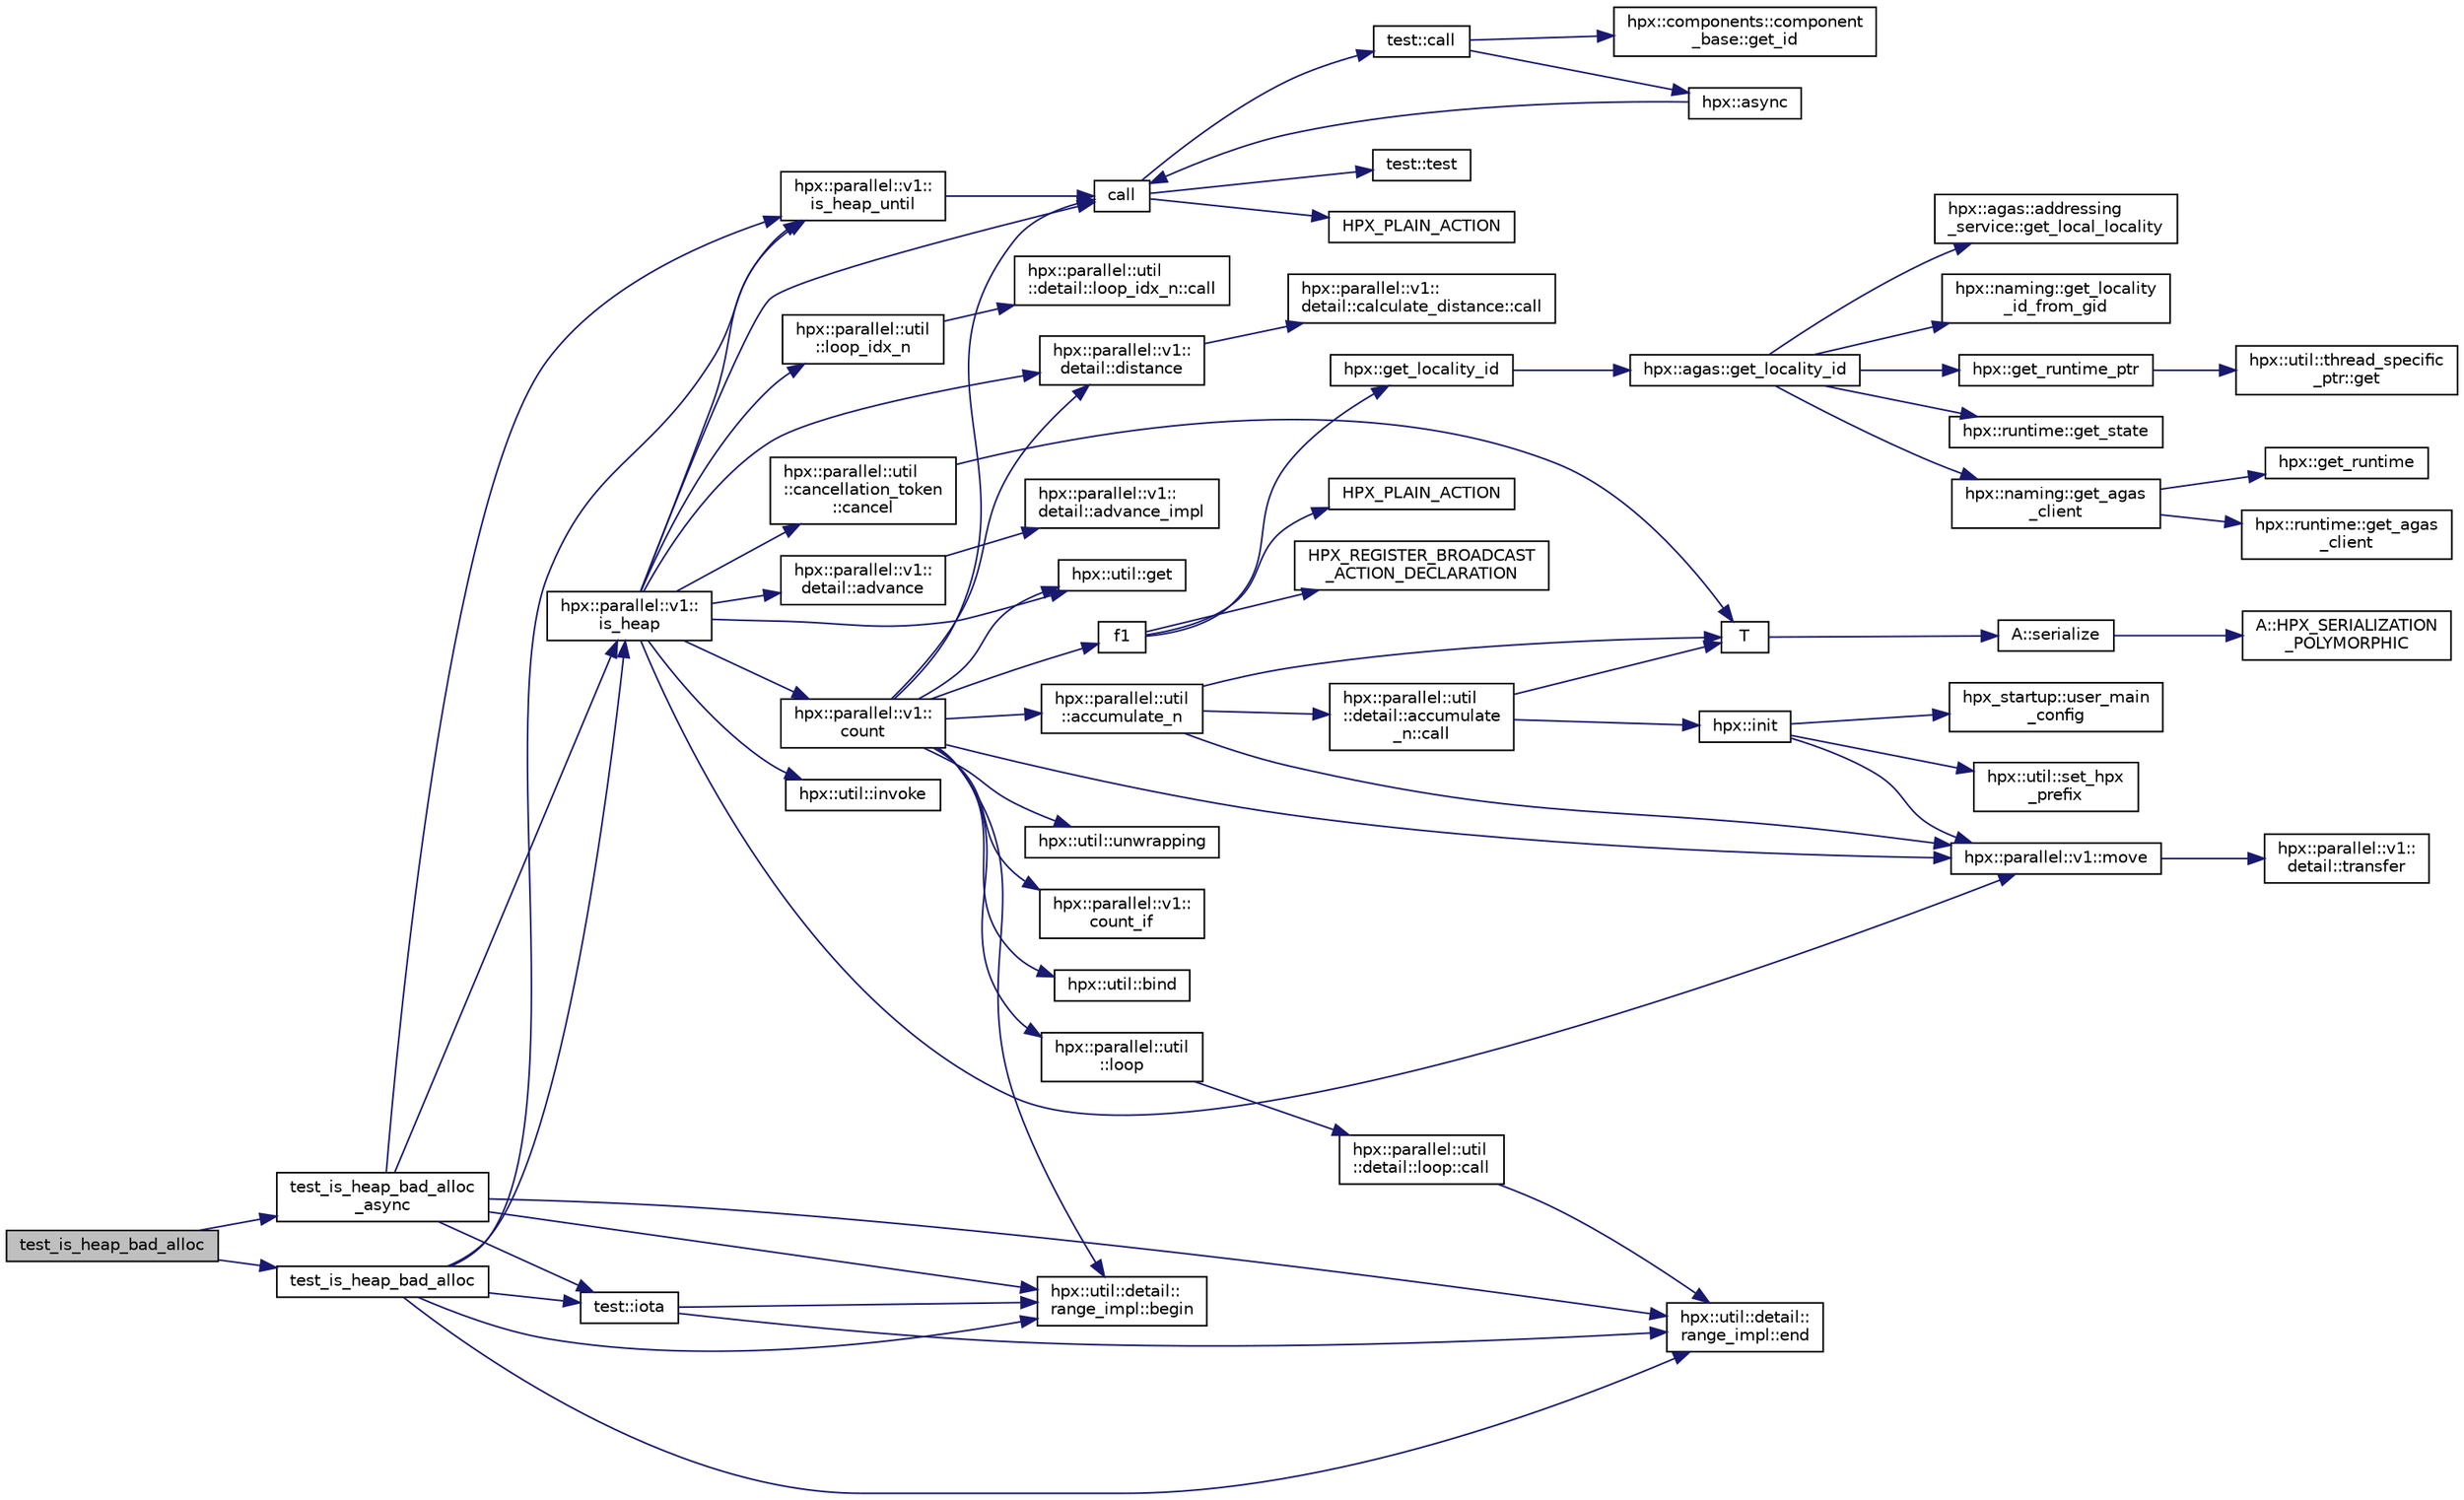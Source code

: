 digraph "test_is_heap_bad_alloc"
{
  edge [fontname="Helvetica",fontsize="10",labelfontname="Helvetica",labelfontsize="10"];
  node [fontname="Helvetica",fontsize="10",shape=record];
  rankdir="LR";
  Node213 [label="test_is_heap_bad_alloc",height=0.2,width=0.4,color="black", fillcolor="grey75", style="filled", fontcolor="black"];
  Node213 -> Node214 [color="midnightblue",fontsize="10",style="solid",fontname="Helvetica"];
  Node214 [label="test_is_heap_bad_alloc",height=0.2,width=0.4,color="black", fillcolor="white", style="filled",URL="$d7/ddd/is__heap__tests_8hpp.html#a9f667f8b91845e9da03ca353fac5e93c"];
  Node214 -> Node215 [color="midnightblue",fontsize="10",style="solid",fontname="Helvetica"];
  Node215 [label="test::iota",height=0.2,width=0.4,color="black", fillcolor="white", style="filled",URL="$df/d04/namespacetest.html#abdbbc37e6fb67287495e853a554c493a"];
  Node215 -> Node216 [color="midnightblue",fontsize="10",style="solid",fontname="Helvetica"];
  Node216 [label="hpx::util::detail::\lrange_impl::begin",height=0.2,width=0.4,color="black", fillcolor="white", style="filled",URL="$d4/d4a/namespacehpx_1_1util_1_1detail_1_1range__impl.html#a31e165df2b865cdd961f35ce938db41a"];
  Node215 -> Node217 [color="midnightblue",fontsize="10",style="solid",fontname="Helvetica"];
  Node217 [label="hpx::util::detail::\lrange_impl::end",height=0.2,width=0.4,color="black", fillcolor="white", style="filled",URL="$d4/d4a/namespacehpx_1_1util_1_1detail_1_1range__impl.html#afb2ea48b0902f52ee4d8b764807b4316"];
  Node214 -> Node216 [color="midnightblue",fontsize="10",style="solid",fontname="Helvetica"];
  Node214 -> Node217 [color="midnightblue",fontsize="10",style="solid",fontname="Helvetica"];
  Node214 -> Node218 [color="midnightblue",fontsize="10",style="solid",fontname="Helvetica"];
  Node218 [label="hpx::parallel::v1::\lis_heap",height=0.2,width=0.4,color="black", fillcolor="white", style="filled",URL="$db/db9/namespacehpx_1_1parallel_1_1v1.html#aac059f3475e076e09d839022cbe17da9"];
  Node218 -> Node219 [color="midnightblue",fontsize="10",style="solid",fontname="Helvetica"];
  Node219 [label="call",height=0.2,width=0.4,color="black", fillcolor="white", style="filled",URL="$d2/d67/promise__1620_8cpp.html#a58357f0b82bc761e1d0b9091ed563a70"];
  Node219 -> Node220 [color="midnightblue",fontsize="10",style="solid",fontname="Helvetica"];
  Node220 [label="test::test",height=0.2,width=0.4,color="black", fillcolor="white", style="filled",URL="$d8/d89/structtest.html#ab42d5ece712d716b04cb3f686f297a26"];
  Node219 -> Node221 [color="midnightblue",fontsize="10",style="solid",fontname="Helvetica"];
  Node221 [label="HPX_PLAIN_ACTION",height=0.2,width=0.4,color="black", fillcolor="white", style="filled",URL="$d2/d67/promise__1620_8cpp.html#ab96aab827a4b1fcaf66cfe0ba83fef23"];
  Node219 -> Node222 [color="midnightblue",fontsize="10",style="solid",fontname="Helvetica"];
  Node222 [label="test::call",height=0.2,width=0.4,color="black", fillcolor="white", style="filled",URL="$d8/d89/structtest.html#aeb29e7ed6518b9426ccf1344c52620ae"];
  Node222 -> Node223 [color="midnightblue",fontsize="10",style="solid",fontname="Helvetica"];
  Node223 [label="hpx::async",height=0.2,width=0.4,color="black", fillcolor="white", style="filled",URL="$d8/d83/namespacehpx.html#acb7d8e37b73b823956ce144f9a57eaa4"];
  Node223 -> Node219 [color="midnightblue",fontsize="10",style="solid",fontname="Helvetica"];
  Node222 -> Node224 [color="midnightblue",fontsize="10",style="solid",fontname="Helvetica"];
  Node224 [label="hpx::components::component\l_base::get_id",height=0.2,width=0.4,color="black", fillcolor="white", style="filled",URL="$d2/de6/classhpx_1_1components_1_1component__base.html#a4c8fd93514039bdf01c48d66d82b19cd"];
  Node218 -> Node225 [color="midnightblue",fontsize="10",style="solid",fontname="Helvetica"];
  Node225 [label="hpx::parallel::v1::\lcount",height=0.2,width=0.4,color="black", fillcolor="white", style="filled",URL="$db/db9/namespacehpx_1_1parallel_1_1v1.html#a19d058114a2bd44801aab4176b188e23"];
  Node225 -> Node226 [color="midnightblue",fontsize="10",style="solid",fontname="Helvetica"];
  Node226 [label="hpx::parallel::v1::\lcount_if",height=0.2,width=0.4,color="black", fillcolor="white", style="filled",URL="$db/db9/namespacehpx_1_1parallel_1_1v1.html#ad836ff017ec208c2d6388a9b47b05ce0"];
  Node225 -> Node227 [color="midnightblue",fontsize="10",style="solid",fontname="Helvetica"];
  Node227 [label="f1",height=0.2,width=0.4,color="black", fillcolor="white", style="filled",URL="$d8/d8b/broadcast_8cpp.html#a1751fbd41f2529b84514a9dbd767959a"];
  Node227 -> Node228 [color="midnightblue",fontsize="10",style="solid",fontname="Helvetica"];
  Node228 [label="hpx::get_locality_id",height=0.2,width=0.4,color="black", fillcolor="white", style="filled",URL="$d8/d83/namespacehpx.html#a158d7c54a657bb364c1704033010697b",tooltip="Return the number of the locality this function is being called from. "];
  Node228 -> Node229 [color="midnightblue",fontsize="10",style="solid",fontname="Helvetica"];
  Node229 [label="hpx::agas::get_locality_id",height=0.2,width=0.4,color="black", fillcolor="white", style="filled",URL="$dc/d54/namespacehpx_1_1agas.html#a491cc2ddecdf0f1a9129900caa6a4d3e"];
  Node229 -> Node230 [color="midnightblue",fontsize="10",style="solid",fontname="Helvetica"];
  Node230 [label="hpx::get_runtime_ptr",height=0.2,width=0.4,color="black", fillcolor="white", style="filled",URL="$d8/d83/namespacehpx.html#af29daf2bb3e01b4d6495a1742b6cce64"];
  Node230 -> Node231 [color="midnightblue",fontsize="10",style="solid",fontname="Helvetica"];
  Node231 [label="hpx::util::thread_specific\l_ptr::get",height=0.2,width=0.4,color="black", fillcolor="white", style="filled",URL="$d4/d4c/structhpx_1_1util_1_1thread__specific__ptr.html#a3b27d8520710478aa41d1f74206bdba9"];
  Node229 -> Node232 [color="midnightblue",fontsize="10",style="solid",fontname="Helvetica"];
  Node232 [label="hpx::runtime::get_state",height=0.2,width=0.4,color="black", fillcolor="white", style="filled",URL="$d0/d7b/classhpx_1_1runtime.html#ab405f80e060dac95d624520f38b0524c"];
  Node229 -> Node233 [color="midnightblue",fontsize="10",style="solid",fontname="Helvetica"];
  Node233 [label="hpx::naming::get_agas\l_client",height=0.2,width=0.4,color="black", fillcolor="white", style="filled",URL="$d4/dc9/namespacehpx_1_1naming.html#a0408fffd5d34b620712a801b0ae3b032"];
  Node233 -> Node234 [color="midnightblue",fontsize="10",style="solid",fontname="Helvetica"];
  Node234 [label="hpx::get_runtime",height=0.2,width=0.4,color="black", fillcolor="white", style="filled",URL="$d8/d83/namespacehpx.html#aef902cc6c7dd3b9fbadf34d1e850a070"];
  Node233 -> Node235 [color="midnightblue",fontsize="10",style="solid",fontname="Helvetica"];
  Node235 [label="hpx::runtime::get_agas\l_client",height=0.2,width=0.4,color="black", fillcolor="white", style="filled",URL="$d0/d7b/classhpx_1_1runtime.html#aeb5dddd30d6b9861669af8ad44d1a96a"];
  Node229 -> Node236 [color="midnightblue",fontsize="10",style="solid",fontname="Helvetica"];
  Node236 [label="hpx::agas::addressing\l_service::get_local_locality",height=0.2,width=0.4,color="black", fillcolor="white", style="filled",URL="$db/d58/structhpx_1_1agas_1_1addressing__service.html#ab52c19a37c2a7a006c6c15f90ad0539c"];
  Node229 -> Node237 [color="midnightblue",fontsize="10",style="solid",fontname="Helvetica"];
  Node237 [label="hpx::naming::get_locality\l_id_from_gid",height=0.2,width=0.4,color="black", fillcolor="white", style="filled",URL="$d4/dc9/namespacehpx_1_1naming.html#a7fd43037784560bd04fda9b49e33529f"];
  Node227 -> Node238 [color="midnightblue",fontsize="10",style="solid",fontname="Helvetica"];
  Node238 [label="HPX_PLAIN_ACTION",height=0.2,width=0.4,color="black", fillcolor="white", style="filled",URL="$d8/d8b/broadcast_8cpp.html#a19685a0394ce6a99351f7a679f6eeefc"];
  Node227 -> Node239 [color="midnightblue",fontsize="10",style="solid",fontname="Helvetica"];
  Node239 [label="HPX_REGISTER_BROADCAST\l_ACTION_DECLARATION",height=0.2,width=0.4,color="black", fillcolor="white", style="filled",URL="$d7/d38/addressing__service_8cpp.html#a573d764d9cb34eec46a4bdffcf07875f"];
  Node225 -> Node240 [color="midnightblue",fontsize="10",style="solid",fontname="Helvetica"];
  Node240 [label="hpx::parallel::util\l::loop",height=0.2,width=0.4,color="black", fillcolor="white", style="filled",URL="$df/dc6/namespacehpx_1_1parallel_1_1util.html#a3f434e00f42929aac85debb8c5782213"];
  Node240 -> Node241 [color="midnightblue",fontsize="10",style="solid",fontname="Helvetica"];
  Node241 [label="hpx::parallel::util\l::detail::loop::call",height=0.2,width=0.4,color="black", fillcolor="white", style="filled",URL="$da/d06/structhpx_1_1parallel_1_1util_1_1detail_1_1loop.html#a5c5e8dbda782f09cdb7bc2509e3bf09e"];
  Node241 -> Node217 [color="midnightblue",fontsize="10",style="solid",fontname="Helvetica"];
  Node225 -> Node242 [color="midnightblue",fontsize="10",style="solid",fontname="Helvetica"];
  Node242 [label="hpx::util::bind",height=0.2,width=0.4,color="black", fillcolor="white", style="filled",URL="$df/dad/namespacehpx_1_1util.html#ad844caedf82a0173d6909d910c3e48c6"];
  Node225 -> Node243 [color="midnightblue",fontsize="10",style="solid",fontname="Helvetica"];
  Node243 [label="hpx::parallel::v1::move",height=0.2,width=0.4,color="black", fillcolor="white", style="filled",URL="$db/db9/namespacehpx_1_1parallel_1_1v1.html#aa7c4ede081ce786c9d1eb1adff495cfc"];
  Node243 -> Node244 [color="midnightblue",fontsize="10",style="solid",fontname="Helvetica"];
  Node244 [label="hpx::parallel::v1::\ldetail::transfer",height=0.2,width=0.4,color="black", fillcolor="white", style="filled",URL="$d2/ddd/namespacehpx_1_1parallel_1_1v1_1_1detail.html#ab1b56a05e1885ca7cc7ffa1804dd2f3c"];
  Node225 -> Node245 [color="midnightblue",fontsize="10",style="solid",fontname="Helvetica"];
  Node245 [label="hpx::util::get",height=0.2,width=0.4,color="black", fillcolor="white", style="filled",URL="$df/dad/namespacehpx_1_1util.html#a5cbd3c41f03f4d4acaedaa4777e3cc02"];
  Node225 -> Node219 [color="midnightblue",fontsize="10",style="solid",fontname="Helvetica"];
  Node225 -> Node246 [color="midnightblue",fontsize="10",style="solid",fontname="Helvetica"];
  Node246 [label="hpx::parallel::v1::\ldetail::distance",height=0.2,width=0.4,color="black", fillcolor="white", style="filled",URL="$d2/ddd/namespacehpx_1_1parallel_1_1v1_1_1detail.html#a6bea3c6a5f470cad11f27ee6bab4a33f"];
  Node246 -> Node247 [color="midnightblue",fontsize="10",style="solid",fontname="Helvetica"];
  Node247 [label="hpx::parallel::v1::\ldetail::calculate_distance::call",height=0.2,width=0.4,color="black", fillcolor="white", style="filled",URL="$db/dfa/structhpx_1_1parallel_1_1v1_1_1detail_1_1calculate__distance.html#a950a6627830a7d019ac0e734b0a447bf"];
  Node225 -> Node248 [color="midnightblue",fontsize="10",style="solid",fontname="Helvetica"];
  Node248 [label="hpx::util::unwrapping",height=0.2,width=0.4,color="black", fillcolor="white", style="filled",URL="$df/dad/namespacehpx_1_1util.html#a7529d9ac687684c33403cdd1f9cef8e4"];
  Node225 -> Node249 [color="midnightblue",fontsize="10",style="solid",fontname="Helvetica"];
  Node249 [label="hpx::parallel::util\l::accumulate_n",height=0.2,width=0.4,color="black", fillcolor="white", style="filled",URL="$df/dc6/namespacehpx_1_1parallel_1_1util.html#af19f9a2722f97c2247ea5d0dbb5e2d25"];
  Node249 -> Node250 [color="midnightblue",fontsize="10",style="solid",fontname="Helvetica"];
  Node250 [label="hpx::parallel::util\l::detail::accumulate\l_n::call",height=0.2,width=0.4,color="black", fillcolor="white", style="filled",URL="$d8/d3b/structhpx_1_1parallel_1_1util_1_1detail_1_1accumulate__n.html#a765aceb8ab313fc92f7c4aaf70ccca8f"];
  Node250 -> Node251 [color="midnightblue",fontsize="10",style="solid",fontname="Helvetica"];
  Node251 [label="hpx::init",height=0.2,width=0.4,color="black", fillcolor="white", style="filled",URL="$d8/d83/namespacehpx.html#a3c694ea960b47c56b33351ba16e3d76b",tooltip="Main entry point for launching the HPX runtime system. "];
  Node251 -> Node252 [color="midnightblue",fontsize="10",style="solid",fontname="Helvetica"];
  Node252 [label="hpx::util::set_hpx\l_prefix",height=0.2,width=0.4,color="black", fillcolor="white", style="filled",URL="$df/dad/namespacehpx_1_1util.html#ae40a23c1ba0a48d9304dcf717a95793e"];
  Node251 -> Node253 [color="midnightblue",fontsize="10",style="solid",fontname="Helvetica"];
  Node253 [label="hpx_startup::user_main\l_config",height=0.2,width=0.4,color="black", fillcolor="white", style="filled",URL="$d3/dd2/namespacehpx__startup.html#aaac571d88bd3912a4225a23eb3261637"];
  Node251 -> Node243 [color="midnightblue",fontsize="10",style="solid",fontname="Helvetica"];
  Node250 -> Node254 [color="midnightblue",fontsize="10",style="solid",fontname="Helvetica"];
  Node254 [label="T",height=0.2,width=0.4,color="black", fillcolor="white", style="filled",URL="$db/d33/polymorphic__semiintrusive__template_8cpp.html#ad187658f9cb91c1312b39ae7e896f1ea"];
  Node254 -> Node255 [color="midnightblue",fontsize="10",style="solid",fontname="Helvetica"];
  Node255 [label="A::serialize",height=0.2,width=0.4,color="black", fillcolor="white", style="filled",URL="$d7/da0/struct_a.html#a5f5c287cf471e274ed9dda0da1592212"];
  Node255 -> Node256 [color="midnightblue",fontsize="10",style="solid",fontname="Helvetica"];
  Node256 [label="A::HPX_SERIALIZATION\l_POLYMORPHIC",height=0.2,width=0.4,color="black", fillcolor="white", style="filled",URL="$d7/da0/struct_a.html#ada978cc156cebbafddb1f3aa4c01918c"];
  Node249 -> Node243 [color="midnightblue",fontsize="10",style="solid",fontname="Helvetica"];
  Node249 -> Node254 [color="midnightblue",fontsize="10",style="solid",fontname="Helvetica"];
  Node225 -> Node216 [color="midnightblue",fontsize="10",style="solid",fontname="Helvetica"];
  Node218 -> Node257 [color="midnightblue",fontsize="10",style="solid",fontname="Helvetica"];
  Node257 [label="hpx::util::invoke",height=0.2,width=0.4,color="black", fillcolor="white", style="filled",URL="$df/dad/namespacehpx_1_1util.html#a9ed3f52b36e725e476dbf5099134ed3d"];
  Node218 -> Node246 [color="midnightblue",fontsize="10",style="solid",fontname="Helvetica"];
  Node218 -> Node245 [color="midnightblue",fontsize="10",style="solid",fontname="Helvetica"];
  Node218 -> Node243 [color="midnightblue",fontsize="10",style="solid",fontname="Helvetica"];
  Node218 -> Node258 [color="midnightblue",fontsize="10",style="solid",fontname="Helvetica"];
  Node258 [label="hpx::parallel::util\l::loop_idx_n",height=0.2,width=0.4,color="black", fillcolor="white", style="filled",URL="$df/dc6/namespacehpx_1_1parallel_1_1util.html#a5ead56022529c79b23199382a2dc7766"];
  Node258 -> Node259 [color="midnightblue",fontsize="10",style="solid",fontname="Helvetica"];
  Node259 [label="hpx::parallel::util\l::detail::loop_idx_n::call",height=0.2,width=0.4,color="black", fillcolor="white", style="filled",URL="$d1/d45/structhpx_1_1parallel_1_1util_1_1detail_1_1loop__idx__n.html#a6cf1cdf1c2db703be4edd390846da01a"];
  Node218 -> Node260 [color="midnightblue",fontsize="10",style="solid",fontname="Helvetica"];
  Node260 [label="hpx::parallel::util\l::cancellation_token\l::cancel",height=0.2,width=0.4,color="black", fillcolor="white", style="filled",URL="$d7/dc1/classhpx_1_1parallel_1_1util_1_1cancellation__token.html#a7c04c9ed73eaa872cfd6b72b52922796"];
  Node260 -> Node254 [color="midnightblue",fontsize="10",style="solid",fontname="Helvetica"];
  Node218 -> Node261 [color="midnightblue",fontsize="10",style="solid",fontname="Helvetica"];
  Node261 [label="hpx::parallel::v1::\ldetail::advance",height=0.2,width=0.4,color="black", fillcolor="white", style="filled",URL="$d2/ddd/namespacehpx_1_1parallel_1_1v1_1_1detail.html#ad9fca7bce7b3e3c32302967ffc1fb4a4"];
  Node261 -> Node262 [color="midnightblue",fontsize="10",style="solid",fontname="Helvetica"];
  Node262 [label="hpx::parallel::v1::\ldetail::advance_impl",height=0.2,width=0.4,color="black", fillcolor="white", style="filled",URL="$d2/ddd/namespacehpx_1_1parallel_1_1v1_1_1detail.html#ad4fa62ca115927187e4063b65ee5f317"];
  Node218 -> Node263 [color="midnightblue",fontsize="10",style="solid",fontname="Helvetica"];
  Node263 [label="hpx::parallel::v1::\lis_heap_until",height=0.2,width=0.4,color="black", fillcolor="white", style="filled",URL="$db/db9/namespacehpx_1_1parallel_1_1v1.html#a94fc7fc2b4b60ac93471798b30ee5705"];
  Node263 -> Node219 [color="midnightblue",fontsize="10",style="solid",fontname="Helvetica"];
  Node214 -> Node263 [color="midnightblue",fontsize="10",style="solid",fontname="Helvetica"];
  Node213 -> Node264 [color="midnightblue",fontsize="10",style="solid",fontname="Helvetica"];
  Node264 [label="test_is_heap_bad_alloc\l_async",height=0.2,width=0.4,color="black", fillcolor="white", style="filled",URL="$d7/ddd/is__heap__tests_8hpp.html#a5b8ef435e18474976533d3ddc7c84ae2"];
  Node264 -> Node215 [color="midnightblue",fontsize="10",style="solid",fontname="Helvetica"];
  Node264 -> Node216 [color="midnightblue",fontsize="10",style="solid",fontname="Helvetica"];
  Node264 -> Node217 [color="midnightblue",fontsize="10",style="solid",fontname="Helvetica"];
  Node264 -> Node218 [color="midnightblue",fontsize="10",style="solid",fontname="Helvetica"];
  Node264 -> Node263 [color="midnightblue",fontsize="10",style="solid",fontname="Helvetica"];
}
